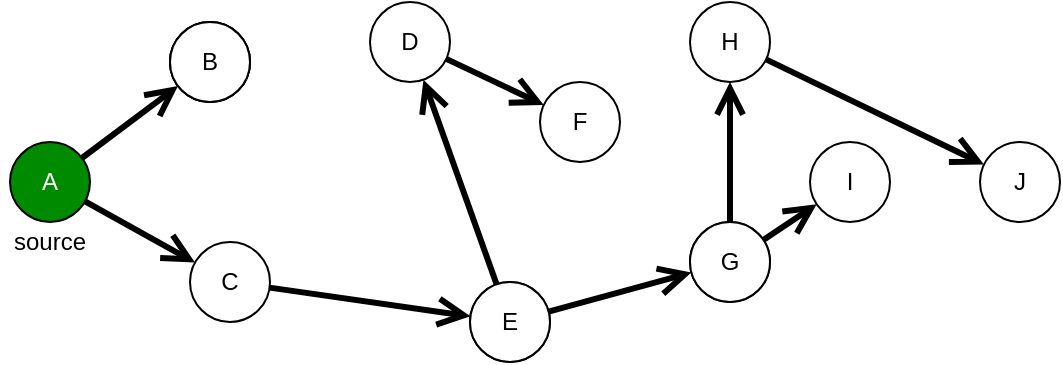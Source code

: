 <mxfile>
    <diagram id="fBgknKzejfJEcdzRlylG" name="Page-1">
        <mxGraphModel dx="707" dy="1069" grid="1" gridSize="10" guides="1" tooltips="1" connect="1" arrows="1" fold="1" page="1" pageScale="1" pageWidth="850" pageHeight="1100" math="0" shadow="0">
            <root>
                <mxCell id="0"/>
                <mxCell id="1" parent="0"/>
                <mxCell id="4" value="C" style="ellipse;whiteSpace=wrap;html=1;aspect=fixed;strokeColor=#000000;" vertex="1" parent="1">
                    <mxGeometry x="210" y="260" width="40" height="40" as="geometry"/>
                </mxCell>
                <mxCell id="7" value="D" style="ellipse;whiteSpace=wrap;html=1;aspect=fixed;strokeColor=#000000;" vertex="1" parent="1">
                    <mxGeometry x="300" y="140" width="40" height="40" as="geometry"/>
                </mxCell>
                <mxCell id="8" style="edgeStyle=none;jumpStyle=arc;html=1;endArrow=open;endFill=0;strokeColor=#000000;endSize=10;strokeWidth=3;" edge="1" parent="1" source="9" target="17">
                    <mxGeometry relative="1" as="geometry"/>
                </mxCell>
                <mxCell id="9" value="" style="ellipse;whiteSpace=wrap;html=1;aspect=fixed;strokeColor=#000000;" vertex="1" parent="1">
                    <mxGeometry x="350" y="280" width="40" height="40" as="geometry"/>
                </mxCell>
                <mxCell id="12" value="F" style="ellipse;whiteSpace=wrap;html=1;aspect=fixed;strokeColor=#000000;" vertex="1" parent="1">
                    <mxGeometry x="385" y="180" width="40" height="40" as="geometry"/>
                </mxCell>
                <mxCell id="13" style="edgeStyle=none;jumpStyle=arc;html=1;endArrow=open;endFill=0;strokeColor=#000000;endSize=10;strokeWidth=3;" edge="1" parent="1" source="34" target="15">
                    <mxGeometry relative="1" as="geometry">
                        <mxPoint x="500" y="220" as="sourcePoint"/>
                    </mxGeometry>
                </mxCell>
                <mxCell id="14" style="edgeStyle=none;jumpStyle=arc;jumpSize=10;html=1;endArrow=open;endFill=0;strokeColor=#000000;endSize=10;strokeWidth=3;" edge="1" parent="1" source="15" target="26">
                    <mxGeometry relative="1" as="geometry"/>
                </mxCell>
                <mxCell id="15" value="H" style="ellipse;whiteSpace=wrap;html=1;aspect=fixed;strokeColor=#000000;" vertex="1" parent="1">
                    <mxGeometry x="460" y="140" width="40" height="40" as="geometry"/>
                </mxCell>
                <mxCell id="17" value="" style="ellipse;whiteSpace=wrap;html=1;aspect=fixed;strokeColor=#000000;" vertex="1" parent="1">
                    <mxGeometry x="460" y="250" width="40" height="40" as="geometry"/>
                </mxCell>
                <mxCell id="19" value="I" style="ellipse;whiteSpace=wrap;html=1;aspect=fixed;strokeColor=#000000;" vertex="1" parent="1">
                    <mxGeometry x="520" y="210" width="40" height="40" as="geometry"/>
                </mxCell>
                <mxCell id="21" value="" style="ellipse;whiteSpace=wrap;html=1;aspect=fixed;strokeColor=#000000;" vertex="1" parent="1">
                    <mxGeometry x="200" y="150" width="40" height="40" as="geometry"/>
                </mxCell>
                <mxCell id="24" style="edgeStyle=none;jumpStyle=arc;jumpSize=10;html=1;endArrow=open;endFill=0;strokeColor=#000000;endSize=10;strokeWidth=3;" edge="1" parent="1" source="25" target="21">
                    <mxGeometry relative="1" as="geometry"/>
                </mxCell>
                <mxCell id="25" value="A" style="ellipse;whiteSpace=wrap;html=1;aspect=fixed;fillColor=#008a00;fontColor=#ffffff;strokeColor=#000000;" vertex="1" parent="1">
                    <mxGeometry x="120" y="210" width="40" height="40" as="geometry"/>
                </mxCell>
                <mxCell id="26" value="J" style="ellipse;whiteSpace=wrap;html=1;aspect=fixed;strokeColor=#000000;" vertex="1" parent="1">
                    <mxGeometry x="605" y="210" width="40" height="40" as="geometry"/>
                </mxCell>
                <mxCell id="29" value="source" style="text;html=1;strokeColor=none;fillColor=none;align=center;verticalAlign=middle;whiteSpace=wrap;rounded=0;" vertex="1" parent="1">
                    <mxGeometry x="115" y="250" width="50" height="20" as="geometry"/>
                </mxCell>
                <mxCell id="31" value="" style="ellipse;whiteSpace=wrap;html=1;aspect=fixed;strokeColor=#000000;" vertex="1" parent="1">
                    <mxGeometry x="200" y="150" width="40" height="40" as="geometry"/>
                </mxCell>
                <mxCell id="32" value="B" style="ellipse;whiteSpace=wrap;html=1;aspect=fixed;strokeColor=#000000;" vertex="1" parent="1">
                    <mxGeometry x="200" y="150" width="40" height="40" as="geometry"/>
                </mxCell>
                <mxCell id="33" value="E" style="ellipse;whiteSpace=wrap;html=1;aspect=fixed;strokeColor=#000000;" vertex="1" parent="1">
                    <mxGeometry x="350" y="280" width="40" height="40" as="geometry"/>
                </mxCell>
                <mxCell id="34" value="G" style="ellipse;whiteSpace=wrap;html=1;aspect=fixed;strokeColor=#000000;" vertex="1" parent="1">
                    <mxGeometry x="460" y="250" width="40" height="40" as="geometry"/>
                </mxCell>
                <mxCell id="48" style="edgeStyle=none;jumpStyle=arc;jumpSize=10;html=1;endArrow=open;endFill=0;strokeColor=#000000;endSize=10;strokeWidth=3;" edge="1" parent="1" source="25" target="4">
                    <mxGeometry relative="1" as="geometry">
                        <mxPoint x="166" y="228" as="sourcePoint"/>
                        <mxPoint x="214" y="192" as="targetPoint"/>
                    </mxGeometry>
                </mxCell>
                <mxCell id="49" style="edgeStyle=none;jumpStyle=arc;jumpSize=10;html=1;endArrow=open;endFill=0;strokeColor=#000000;endSize=10;strokeWidth=3;" edge="1" parent="1" source="4" target="33">
                    <mxGeometry relative="1" as="geometry">
                        <mxPoint x="167.483" y="249.713" as="sourcePoint"/>
                        <mxPoint x="222.506" y="280.306" as="targetPoint"/>
                    </mxGeometry>
                </mxCell>
                <mxCell id="50" style="edgeStyle=none;jumpStyle=arc;jumpSize=10;html=1;endArrow=open;endFill=0;strokeColor=#000000;endSize=10;strokeWidth=3;" edge="1" parent="1" source="33" target="7">
                    <mxGeometry relative="1" as="geometry">
                        <mxPoint x="259.799" y="292.828" as="sourcePoint"/>
                        <mxPoint x="360.201" y="307.172" as="targetPoint"/>
                    </mxGeometry>
                </mxCell>
                <mxCell id="51" style="edgeStyle=none;jumpStyle=arc;jumpSize=10;html=1;endArrow=open;endFill=0;strokeColor=#000000;endSize=10;strokeWidth=3;" edge="1" parent="1" source="7" target="12">
                    <mxGeometry relative="1" as="geometry">
                        <mxPoint x="252.014" y="274.011" as="sourcePoint"/>
                        <mxPoint x="318.024" y="186.018" as="targetPoint"/>
                    </mxGeometry>
                </mxCell>
                <mxCell id="52" style="edgeStyle=none;jumpStyle=arc;html=1;endArrow=open;endFill=0;strokeColor=#000000;endSize=10;strokeWidth=3;" edge="1" parent="1" source="34" target="19">
                    <mxGeometry relative="1" as="geometry">
                        <mxPoint x="490" y="260" as="sourcePoint"/>
                        <mxPoint x="490" y="190" as="targetPoint"/>
                    </mxGeometry>
                </mxCell>
            </root>
        </mxGraphModel>
    </diagram>
</mxfile>